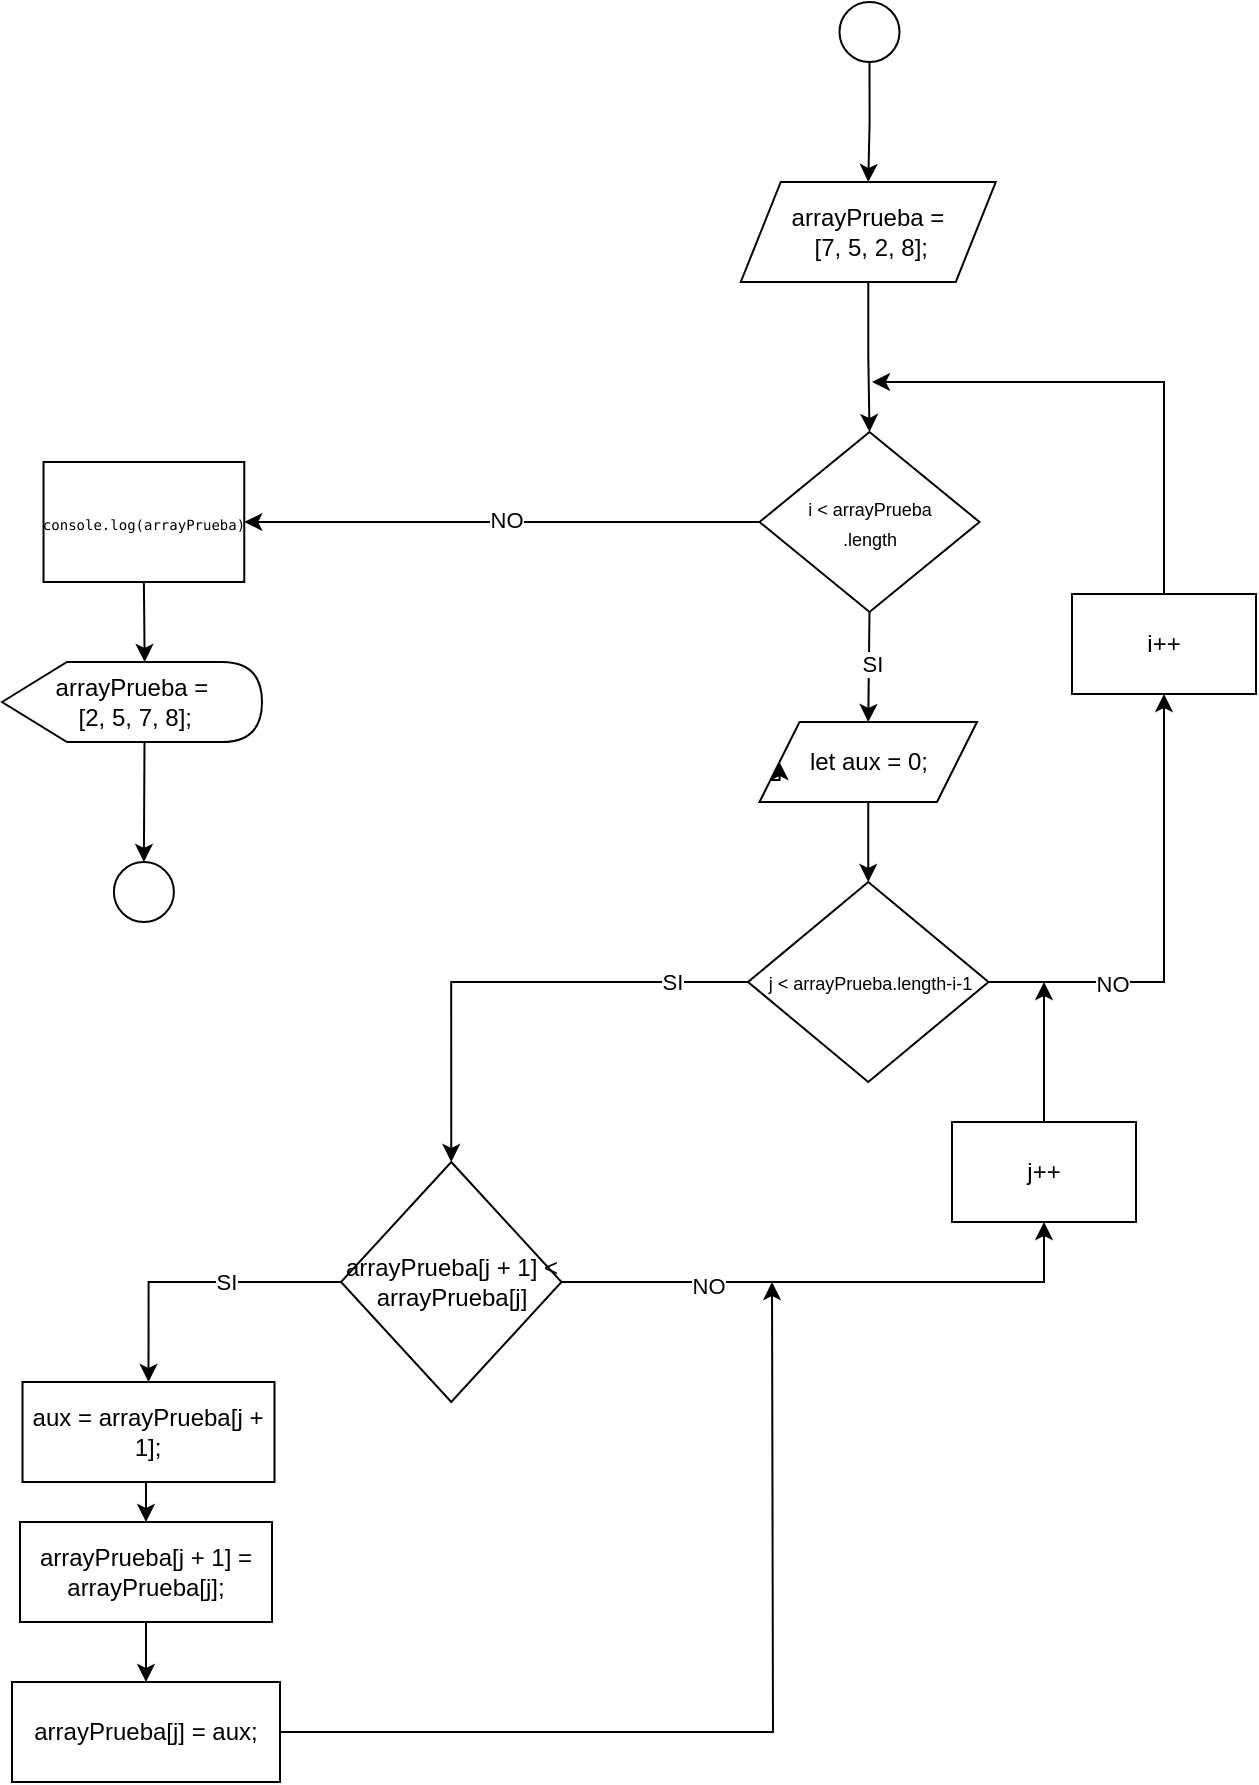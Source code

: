 <mxfile version="28.2.5">
  <diagram name="Página-1" id="LO_4rlKmvLSaViDXeW9h">
    <mxGraphModel grid="1" page="1" gridSize="10" guides="1" tooltips="1" connect="1" arrows="1" fold="1" pageScale="1" pageWidth="827" pageHeight="1169" math="0" shadow="0">
      <root>
        <mxCell id="0" />
        <mxCell id="1" parent="0" />
        <mxCell id="2C9gVhZAuqu1uICuyhzh-3" style="edgeStyle=orthogonalEdgeStyle;rounded=0;orthogonalLoop=1;jettySize=auto;html=1;exitX=0.5;exitY=1;exitDx=0;exitDy=0;entryX=0.5;entryY=0;entryDx=0;entryDy=0;" edge="1" parent="1" source="2C9gVhZAuqu1uICuyhzh-1" target="2C9gVhZAuqu1uICuyhzh-2">
          <mxGeometry relative="1" as="geometry" />
        </mxCell>
        <mxCell id="2C9gVhZAuqu1uICuyhzh-1" value="" style="ellipse;whiteSpace=wrap;html=1;aspect=fixed;" vertex="1" parent="1">
          <mxGeometry x="473.75" y="-80" width="30" height="30" as="geometry" />
        </mxCell>
        <mxCell id="2C9gVhZAuqu1uICuyhzh-5" style="edgeStyle=orthogonalEdgeStyle;rounded=0;orthogonalLoop=1;jettySize=auto;html=1;entryX=0.5;entryY=0;entryDx=0;entryDy=0;" edge="1" parent="1" source="2C9gVhZAuqu1uICuyhzh-2" target="2C9gVhZAuqu1uICuyhzh-4">
          <mxGeometry relative="1" as="geometry">
            <Array as="points" />
          </mxGeometry>
        </mxCell>
        <mxCell id="2C9gVhZAuqu1uICuyhzh-2" value="arrayPrueba =&lt;div&gt;&amp;nbsp;[7, 5, 2, 8];&lt;/div&gt;" style="shape=parallelogram;perimeter=parallelogramPerimeter;whiteSpace=wrap;html=1;fixedSize=1;" vertex="1" parent="1">
          <mxGeometry x="424.38" y="10" width="127.5" height="50" as="geometry" />
        </mxCell>
        <mxCell id="2C9gVhZAuqu1uICuyhzh-8" style="rounded=0;orthogonalLoop=1;jettySize=auto;html=1;exitX=0.5;exitY=1;exitDx=0;exitDy=0;entryX=0.5;entryY=0;entryDx=0;entryDy=0;" edge="1" parent="1" source="2C9gVhZAuqu1uICuyhzh-4" target="2C9gVhZAuqu1uICuyhzh-7">
          <mxGeometry relative="1" as="geometry" />
        </mxCell>
        <mxCell id="Gp1Nb1BOTy6Ls-EazSuC-32" value="SI" style="edgeLabel;html=1;align=center;verticalAlign=middle;resizable=0;points=[];" connectable="0" vertex="1" parent="2C9gVhZAuqu1uICuyhzh-8">
          <mxGeometry x="0.215" y="4" relative="1" as="geometry">
            <mxPoint x="-3" y="-8" as="offset" />
          </mxGeometry>
        </mxCell>
        <mxCell id="2C9gVhZAuqu1uICuyhzh-4" value="&lt;font style=&quot;font-size: 9px;&quot;&gt;i &amp;lt; arrayPrueba&lt;/font&gt;&lt;div&gt;&lt;font style=&quot;font-size: 9px;&quot;&gt;.length&lt;/font&gt;&lt;/div&gt;" style="rhombus;whiteSpace=wrap;html=1;" vertex="1" parent="1">
          <mxGeometry x="433.75" y="135" width="110" height="90" as="geometry" />
        </mxCell>
        <mxCell id="Gp1Nb1BOTy6Ls-EazSuC-2" style="rounded=0;orthogonalLoop=1;jettySize=auto;html=1;exitX=0.5;exitY=1;exitDx=0;exitDy=0;entryX=0.5;entryY=0;entryDx=0;entryDy=0;" edge="1" parent="1" source="2C9gVhZAuqu1uICuyhzh-7" target="Gp1Nb1BOTy6Ls-EazSuC-1">
          <mxGeometry relative="1" as="geometry" />
        </mxCell>
        <mxCell id="2C9gVhZAuqu1uICuyhzh-7" value="let aux = 0;" style="shape=parallelogram;perimeter=parallelogramPerimeter;whiteSpace=wrap;html=1;fixedSize=1;" vertex="1" parent="1">
          <mxGeometry x="433.75" y="280" width="108.75" height="40" as="geometry" />
        </mxCell>
        <mxCell id="Gp1Nb1BOTy6Ls-EazSuC-4" style="edgeStyle=orthogonalEdgeStyle;rounded=0;orthogonalLoop=1;jettySize=auto;html=1;exitX=0;exitY=0.5;exitDx=0;exitDy=0;entryX=0.5;entryY=0;entryDx=0;entryDy=0;" edge="1" parent="1" source="Gp1Nb1BOTy6Ls-EazSuC-1" target="Gp1Nb1BOTy6Ls-EazSuC-3">
          <mxGeometry relative="1" as="geometry" />
        </mxCell>
        <mxCell id="Gp1Nb1BOTy6Ls-EazSuC-24" value="SI" style="edgeLabel;html=1;align=center;verticalAlign=middle;resizable=0;points=[];" connectable="0" vertex="1" parent="Gp1Nb1BOTy6Ls-EazSuC-4">
          <mxGeometry x="0.3" y="-1" relative="1" as="geometry">
            <mxPoint x="111" y="-7" as="offset" />
          </mxGeometry>
        </mxCell>
        <mxCell id="Gp1Nb1BOTy6Ls-EazSuC-51" style="edgeStyle=orthogonalEdgeStyle;rounded=0;orthogonalLoop=1;jettySize=auto;html=1;exitX=1;exitY=0.5;exitDx=0;exitDy=0;entryX=0.5;entryY=1;entryDx=0;entryDy=0;" edge="1" parent="1" source="Gp1Nb1BOTy6Ls-EazSuC-1" target="Gp1Nb1BOTy6Ls-EazSuC-50">
          <mxGeometry relative="1" as="geometry" />
        </mxCell>
        <mxCell id="Gp1Nb1BOTy6Ls-EazSuC-55" value="NO" style="edgeLabel;html=1;align=center;verticalAlign=middle;resizable=0;points=[];" connectable="0" vertex="1" parent="Gp1Nb1BOTy6Ls-EazSuC-51">
          <mxGeometry x="-0.028" y="-1" relative="1" as="geometry">
            <mxPoint x="-27" y="25" as="offset" />
          </mxGeometry>
        </mxCell>
        <mxCell id="Gp1Nb1BOTy6Ls-EazSuC-1" value="&lt;font style=&quot;font-size: 9px;&quot;&gt;&amp;nbsp;j &amp;lt; arrayPrueba.length-i-1&lt;/font&gt;" style="rhombus;whiteSpace=wrap;html=1;" vertex="1" parent="1">
          <mxGeometry x="428" y="360" width="120.25" height="100" as="geometry" />
        </mxCell>
        <mxCell id="Gp1Nb1BOTy6Ls-EazSuC-20" style="edgeStyle=orthogonalEdgeStyle;rounded=0;orthogonalLoop=1;jettySize=auto;html=1;exitX=0;exitY=0.5;exitDx=0;exitDy=0;entryX=0.5;entryY=0;entryDx=0;entryDy=0;" edge="1" parent="1" source="Gp1Nb1BOTy6Ls-EazSuC-3" target="Gp1Nb1BOTy6Ls-EazSuC-5">
          <mxGeometry relative="1" as="geometry" />
        </mxCell>
        <mxCell id="Gp1Nb1BOTy6Ls-EazSuC-21" value="SI" style="edgeLabel;html=1;align=center;verticalAlign=middle;resizable=0;points=[];" connectable="0" vertex="1" parent="Gp1Nb1BOTy6Ls-EazSuC-20">
          <mxGeometry x="-0.214" relative="1" as="geometry">
            <mxPoint as="offset" />
          </mxGeometry>
        </mxCell>
        <mxCell id="Gp1Nb1BOTy6Ls-EazSuC-46" style="edgeStyle=orthogonalEdgeStyle;rounded=0;orthogonalLoop=1;jettySize=auto;html=1;exitX=1;exitY=0.5;exitDx=0;exitDy=0;entryX=0.5;entryY=1;entryDx=0;entryDy=0;" edge="1" parent="1" source="Gp1Nb1BOTy6Ls-EazSuC-3" target="Gp1Nb1BOTy6Ls-EazSuC-45">
          <mxGeometry relative="1" as="geometry" />
        </mxCell>
        <mxCell id="Gp1Nb1BOTy6Ls-EazSuC-47" value="NO" style="edgeLabel;html=1;align=center;verticalAlign=middle;resizable=0;points=[];" connectable="0" vertex="1" parent="Gp1Nb1BOTy6Ls-EazSuC-46">
          <mxGeometry x="-0.208" y="-2" relative="1" as="geometry">
            <mxPoint x="-35" as="offset" />
          </mxGeometry>
        </mxCell>
        <mxCell id="Gp1Nb1BOTy6Ls-EazSuC-3" value="arrayPrueba[j + 1] &amp;lt; arrayPrueba[j]" style="rhombus;whiteSpace=wrap;html=1;" vertex="1" parent="1">
          <mxGeometry x="224.51" y="500" width="110.24" height="120" as="geometry" />
        </mxCell>
        <mxCell id="Gp1Nb1BOTy6Ls-EazSuC-13" style="edgeStyle=orthogonalEdgeStyle;rounded=0;orthogonalLoop=1;jettySize=auto;html=1;exitX=0.5;exitY=1;exitDx=0;exitDy=0;entryX=0.5;entryY=0;entryDx=0;entryDy=0;" edge="1" parent="1" source="Gp1Nb1BOTy6Ls-EazSuC-5" target="Gp1Nb1BOTy6Ls-EazSuC-10">
          <mxGeometry relative="1" as="geometry" />
        </mxCell>
        <mxCell id="Gp1Nb1BOTy6Ls-EazSuC-5" value="aux = arrayPrueba[j + 1];" style="rounded=0;whiteSpace=wrap;html=1;" vertex="1" parent="1">
          <mxGeometry x="65.25" y="610" width="126" height="50" as="geometry" />
        </mxCell>
        <mxCell id="Gp1Nb1BOTy6Ls-EazSuC-17" style="edgeStyle=orthogonalEdgeStyle;rounded=0;orthogonalLoop=1;jettySize=auto;html=1;exitX=0.5;exitY=1;exitDx=0;exitDy=0;entryX=0.5;entryY=0;entryDx=0;entryDy=0;" edge="1" parent="1" source="Gp1Nb1BOTy6Ls-EazSuC-10" target="Gp1Nb1BOTy6Ls-EazSuC-11">
          <mxGeometry relative="1" as="geometry" />
        </mxCell>
        <mxCell id="Gp1Nb1BOTy6Ls-EazSuC-10" value="arrayPrueba[j + 1] = arrayPrueba[j];" style="rounded=0;whiteSpace=wrap;html=1;" vertex="1" parent="1">
          <mxGeometry x="64" y="680" width="126" height="50" as="geometry" />
        </mxCell>
        <mxCell id="Gp1Nb1BOTy6Ls-EazSuC-49" style="edgeStyle=orthogonalEdgeStyle;rounded=0;orthogonalLoop=1;jettySize=auto;html=1;exitX=1;exitY=0.5;exitDx=0;exitDy=0;" edge="1" parent="1" source="Gp1Nb1BOTy6Ls-EazSuC-11">
          <mxGeometry relative="1" as="geometry">
            <mxPoint x="440" y="560" as="targetPoint" />
          </mxGeometry>
        </mxCell>
        <mxCell id="Gp1Nb1BOTy6Ls-EazSuC-11" value="arrayPrueba[j] = aux;" style="rounded=0;whiteSpace=wrap;html=1;" vertex="1" parent="1">
          <mxGeometry x="60" y="760" width="134" height="50" as="geometry" />
        </mxCell>
        <mxCell id="Gp1Nb1BOTy6Ls-EazSuC-34" style="edgeStyle=orthogonalEdgeStyle;rounded=0;orthogonalLoop=1;jettySize=auto;html=1;exitX=0;exitY=0.75;exitDx=0;exitDy=0;entryX=0;entryY=0.5;entryDx=0;entryDy=0;" edge="1" parent="1" source="2C9gVhZAuqu1uICuyhzh-7" target="2C9gVhZAuqu1uICuyhzh-7">
          <mxGeometry relative="1" as="geometry" />
        </mxCell>
        <mxCell id="Gp1Nb1BOTy6Ls-EazSuC-48" style="rounded=0;orthogonalLoop=1;jettySize=auto;html=1;exitX=0.5;exitY=0;exitDx=0;exitDy=0;" edge="1" parent="1" source="Gp1Nb1BOTy6Ls-EazSuC-45">
          <mxGeometry relative="1" as="geometry">
            <mxPoint x="576" y="410" as="targetPoint" />
          </mxGeometry>
        </mxCell>
        <mxCell id="Gp1Nb1BOTy6Ls-EazSuC-45" value="j++" style="rounded=0;whiteSpace=wrap;html=1;" vertex="1" parent="1">
          <mxGeometry x="530" y="480" width="92" height="50" as="geometry" />
        </mxCell>
        <mxCell id="Gp1Nb1BOTy6Ls-EazSuC-54" style="edgeStyle=elbowEdgeStyle;rounded=0;orthogonalLoop=1;jettySize=auto;html=1;exitX=0.5;exitY=0;exitDx=0;exitDy=0;" edge="1" parent="1" source="Gp1Nb1BOTy6Ls-EazSuC-50">
          <mxGeometry relative="1" as="geometry">
            <mxPoint x="490" y="110" as="targetPoint" />
            <Array as="points">
              <mxPoint x="636" y="150" />
            </Array>
          </mxGeometry>
        </mxCell>
        <mxCell id="Gp1Nb1BOTy6Ls-EazSuC-50" value="i++" style="rounded=0;whiteSpace=wrap;html=1;" vertex="1" parent="1">
          <mxGeometry x="590" y="216" width="92" height="50" as="geometry" />
        </mxCell>
        <mxCell id="Gp1Nb1BOTy6Ls-EazSuC-56" style="rounded=0;orthogonalLoop=1;jettySize=auto;html=1;exitX=0;exitY=0.5;exitDx=0;exitDy=0;entryX=1;entryY=0.5;entryDx=0;entryDy=0;" edge="1" parent="1" source="2C9gVhZAuqu1uICuyhzh-4" target="Gp1Nb1BOTy6Ls-EazSuC-58">
          <mxGeometry relative="1" as="geometry">
            <mxPoint x="360" y="181" as="targetPoint" />
          </mxGeometry>
        </mxCell>
        <mxCell id="Gp1Nb1BOTy6Ls-EazSuC-57" value="NO" style="edgeLabel;html=1;align=center;verticalAlign=middle;resizable=0;points=[];" connectable="0" vertex="1" parent="Gp1Nb1BOTy6Ls-EazSuC-56">
          <mxGeometry x="-0.009" y="-1" relative="1" as="geometry">
            <mxPoint as="offset" />
          </mxGeometry>
        </mxCell>
        <mxCell id="Gp1Nb1BOTy6Ls-EazSuC-59" style="edgeStyle=none;rounded=0;orthogonalLoop=1;jettySize=auto;html=1;exitX=0.5;exitY=1;exitDx=0;exitDy=0;" edge="1" parent="1" source="Gp1Nb1BOTy6Ls-EazSuC-58">
          <mxGeometry relative="1" as="geometry">
            <mxPoint x="126.333" y="250" as="targetPoint" />
          </mxGeometry>
        </mxCell>
        <mxCell id="Gp1Nb1BOTy6Ls-EazSuC-58" value="&lt;span style=&quot;font-family: monospace;&quot;&gt;&lt;font style=&quot;font-size: 7px;&quot;&gt;console.log(arrayPrueba)&lt;/font&gt;&lt;/span&gt;" style="rounded=0;whiteSpace=wrap;html=1;" vertex="1" parent="1">
          <mxGeometry x="75.76" y="150" width="100.37" height="60" as="geometry" />
        </mxCell>
        <mxCell id="Gp1Nb1BOTy6Ls-EazSuC-62" style="edgeStyle=none;rounded=0;orthogonalLoop=1;jettySize=auto;html=1;exitX=0;exitY=0;exitDx=71.25;exitDy=40;exitPerimeter=0;entryX=0.5;entryY=0;entryDx=0;entryDy=0;" edge="1" parent="1" source="Gp1Nb1BOTy6Ls-EazSuC-60" target="Gp1Nb1BOTy6Ls-EazSuC-61">
          <mxGeometry relative="1" as="geometry" />
        </mxCell>
        <mxCell id="Gp1Nb1BOTy6Ls-EazSuC-60" value="arrayPrueba =&lt;div&gt;&amp;nbsp;[2, 5, 7, 8];&lt;/div&gt;" style="shape=display;whiteSpace=wrap;html=1;" vertex="1" parent="1">
          <mxGeometry x="55" y="250" width="130" height="40" as="geometry" />
        </mxCell>
        <mxCell id="Gp1Nb1BOTy6Ls-EazSuC-61" value="" style="ellipse;whiteSpace=wrap;html=1;aspect=fixed;" vertex="1" parent="1">
          <mxGeometry x="110.95" y="350" width="30" height="30" as="geometry" />
        </mxCell>
      </root>
    </mxGraphModel>
  </diagram>
</mxfile>
